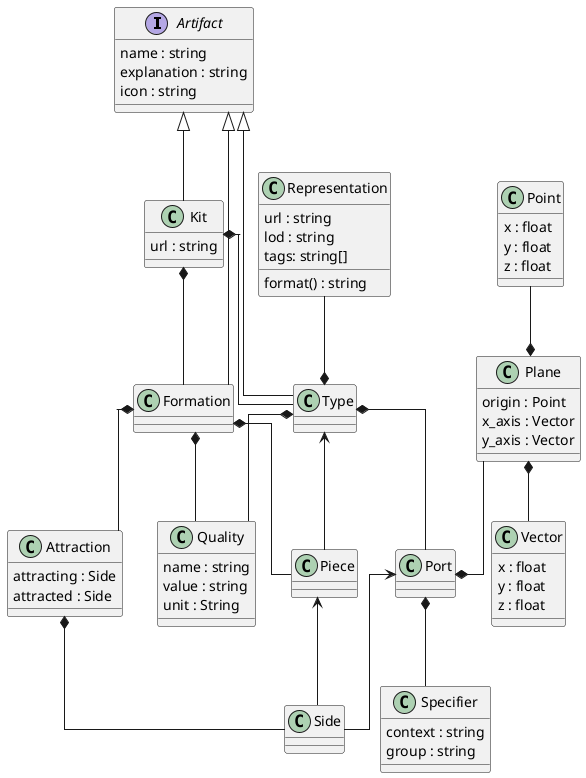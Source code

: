@startuml "data architecture"
skinparam linetype ortho

interface Artifact {
    name : string
    explanation : string
    icon : string
}

class Kit {
    url : string
}

class Type {
}

class Representation{
    url : string
    lod : string
    tags: string[]
    format() : string
}

class Point {
    x : float
    y : float
    z : float
}

class Vector {
    x : float
    y : float
    z : float
}

class Plane {
    origin : Point
    x_axis : Vector
    y_axis : Vector
}

class Port {
}

class Quality {
    name : string
    value : string
    unit : String
}

class Specifier {
    context : string
    group : string
}

class Piece{
}

class Attraction {
    attracting : Side
    attracted : Side
}

class Side {
}

class Formation {
}


Kit *-- Type
Kit *-- Formation
Representation --* Type
Type *-- Port
Type *-- Quality
Formation *-- Piece
Formation *-- Attraction
Formation *-- Quality
Attraction *-- Side
Port *--  Specifier
Plane --* Port
Point --*  Plane
Plane *-- Vector
Type <-- Piece
Piece <-- Side
Port <-- Side

Artifact <|-- Kit
Artifact <|-- Type
Artifact <|-- Formation


@enduml